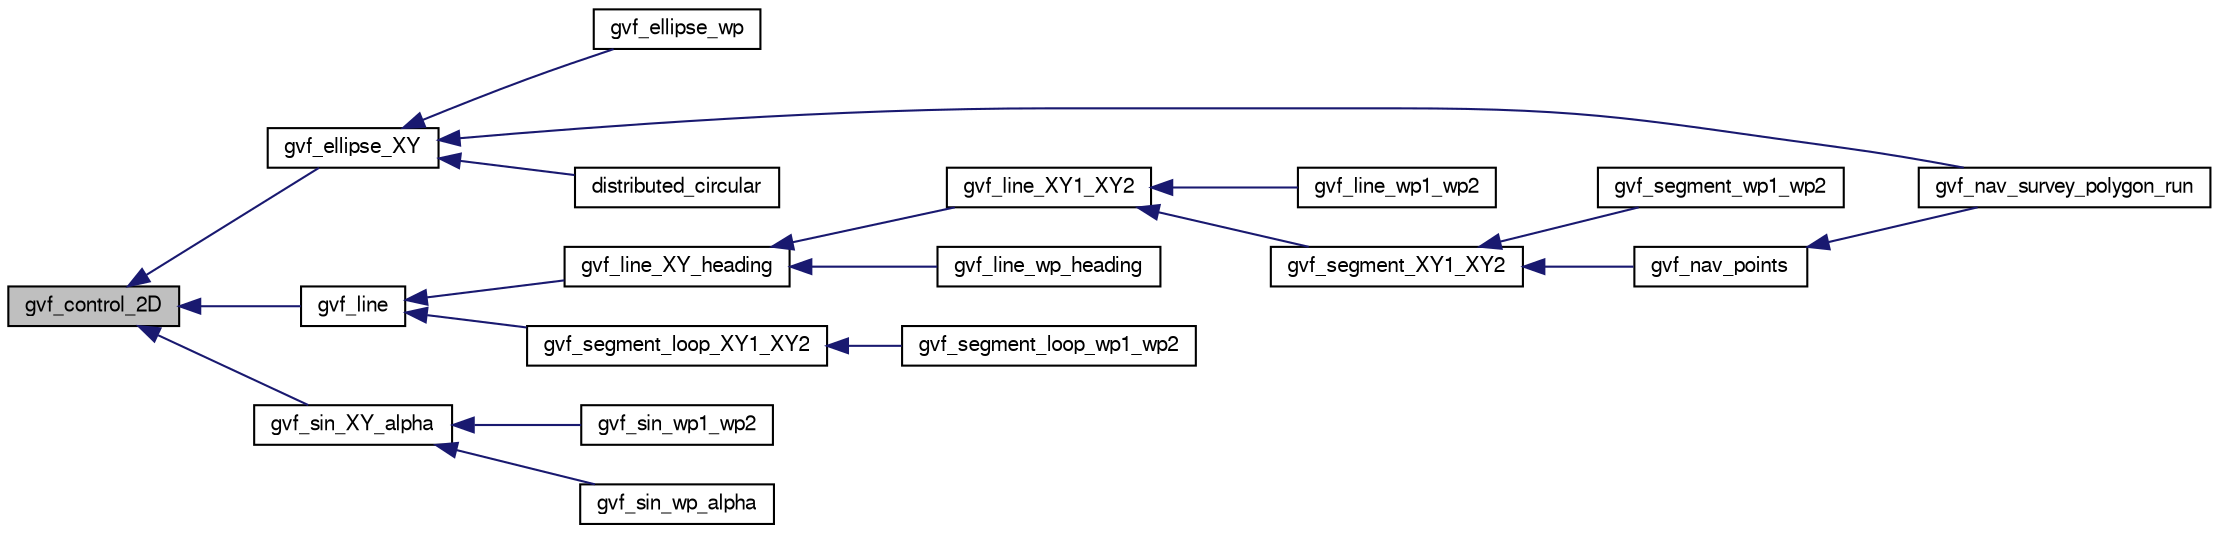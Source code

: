 digraph "gvf_control_2D"
{
  edge [fontname="FreeSans",fontsize="10",labelfontname="FreeSans",labelfontsize="10"];
  node [fontname="FreeSans",fontsize="10",shape=record];
  rankdir="LR";
  Node1 [label="gvf_control_2D",height=0.2,width=0.4,color="black", fillcolor="grey75", style="filled", fontcolor="black"];
  Node1 -> Node2 [dir="back",color="midnightblue",fontsize="10",style="solid",fontname="FreeSans"];
  Node2 [label="gvf_ellipse_XY",height=0.2,width=0.4,color="black", fillcolor="white", style="filled",URL="$gvf_8h.html#ad4ac74c3e1ae77e925a16e7f6ca93c34"];
  Node2 -> Node3 [dir="back",color="midnightblue",fontsize="10",style="solid",fontname="FreeSans"];
  Node3 [label="gvf_ellipse_wp",height=0.2,width=0.4,color="black", fillcolor="white", style="filled",URL="$gvf_8h.html#a31d7df75417b45e69452af9b28d2db16"];
  Node2 -> Node4 [dir="back",color="midnightblue",fontsize="10",style="solid",fontname="FreeSans"];
  Node4 [label="gvf_nav_survey_polygon_run",height=0.2,width=0.4,color="black", fillcolor="white", style="filled",URL="$nav__survey__polygon__gvf_8h.html#aa3432a5ccfee6c60fa8cb0b7b3e4a6e8"];
  Node2 -> Node5 [dir="back",color="midnightblue",fontsize="10",style="solid",fontname="FreeSans"];
  Node5 [label="distributed_circular",height=0.2,width=0.4,color="black", fillcolor="white", style="filled",URL="$dcf_8h.html#af9b1e37124f7524c47f9e4621d1e7c98"];
  Node1 -> Node6 [dir="back",color="midnightblue",fontsize="10",style="solid",fontname="FreeSans"];
  Node6 [label="gvf_line",height=0.2,width=0.4,color="black", fillcolor="white", style="filled",URL="$gvf_8c.html#aca22fe13ba4f5c352bb27b001010c43f"];
  Node6 -> Node7 [dir="back",color="midnightblue",fontsize="10",style="solid",fontname="FreeSans"];
  Node7 [label="gvf_line_XY_heading",height=0.2,width=0.4,color="black", fillcolor="white", style="filled",URL="$gvf_8h.html#a94baf63a088a68d4ccec888736d975b1"];
  Node7 -> Node8 [dir="back",color="midnightblue",fontsize="10",style="solid",fontname="FreeSans"];
  Node8 [label="gvf_line_XY1_XY2",height=0.2,width=0.4,color="black", fillcolor="white", style="filled",URL="$gvf_8h.html#aeec3e8235d19a0ec8c55968bff872f7b"];
  Node8 -> Node9 [dir="back",color="midnightblue",fontsize="10",style="solid",fontname="FreeSans"];
  Node9 [label="gvf_line_wp1_wp2",height=0.2,width=0.4,color="black", fillcolor="white", style="filled",URL="$gvf_8h.html#a57ae54c9819f221e5777814fba2a7752"];
  Node8 -> Node10 [dir="back",color="midnightblue",fontsize="10",style="solid",fontname="FreeSans"];
  Node10 [label="gvf_segment_XY1_XY2",height=0.2,width=0.4,color="black", fillcolor="white", style="filled",URL="$gvf_8h.html#a1d3d6f723a14fdd4a934b5d3483fb451"];
  Node10 -> Node11 [dir="back",color="midnightblue",fontsize="10",style="solid",fontname="FreeSans"];
  Node11 [label="gvf_segment_wp1_wp2",height=0.2,width=0.4,color="black", fillcolor="white", style="filled",URL="$gvf_8h.html#a65ea456ee52f4a9dca24c2c617114152"];
  Node10 -> Node12 [dir="back",color="midnightblue",fontsize="10",style="solid",fontname="FreeSans"];
  Node12 [label="gvf_nav_points",height=0.2,width=0.4,color="black", fillcolor="white", style="filled",URL="$nav__survey__polygon__gvf_8c.html#aca558f27a3ea04ca30d248c7ade6f800"];
  Node12 -> Node4 [dir="back",color="midnightblue",fontsize="10",style="solid",fontname="FreeSans"];
  Node7 -> Node13 [dir="back",color="midnightblue",fontsize="10",style="solid",fontname="FreeSans"];
  Node13 [label="gvf_line_wp_heading",height=0.2,width=0.4,color="black", fillcolor="white", style="filled",URL="$gvf_8h.html#ae997f41576a4dc7df7b25ef72620c5f9"];
  Node6 -> Node14 [dir="back",color="midnightblue",fontsize="10",style="solid",fontname="FreeSans"];
  Node14 [label="gvf_segment_loop_XY1_XY2",height=0.2,width=0.4,color="black", fillcolor="white", style="filled",URL="$gvf_8h.html#a2a80f941eb0ac816db8dce5ca5980935"];
  Node14 -> Node15 [dir="back",color="midnightblue",fontsize="10",style="solid",fontname="FreeSans"];
  Node15 [label="gvf_segment_loop_wp1_wp2",height=0.2,width=0.4,color="black", fillcolor="white", style="filled",URL="$gvf_8h.html#ab89de481d1873a1230bebc3f7602650c"];
  Node1 -> Node16 [dir="back",color="midnightblue",fontsize="10",style="solid",fontname="FreeSans"];
  Node16 [label="gvf_sin_XY_alpha",height=0.2,width=0.4,color="black", fillcolor="white", style="filled",URL="$gvf_8h.html#a9af1a61d98cb2c59282573ecadeb364d"];
  Node16 -> Node17 [dir="back",color="midnightblue",fontsize="10",style="solid",fontname="FreeSans"];
  Node17 [label="gvf_sin_wp1_wp2",height=0.2,width=0.4,color="black", fillcolor="white", style="filled",URL="$gvf_8h.html#a5f88bca8a1324a1770c56ed8ae3ed8a1"];
  Node16 -> Node18 [dir="back",color="midnightblue",fontsize="10",style="solid",fontname="FreeSans"];
  Node18 [label="gvf_sin_wp_alpha",height=0.2,width=0.4,color="black", fillcolor="white", style="filled",URL="$gvf_8h.html#a685f52908809609c5eb79676d03cd69e"];
}
